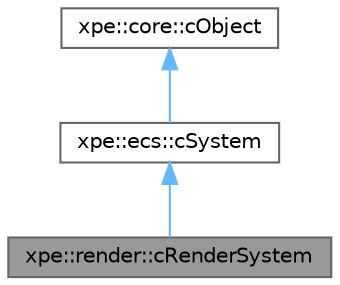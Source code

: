 digraph "xpe::render::cRenderSystem"
{
 // LATEX_PDF_SIZE
  bgcolor="transparent";
  edge [fontname=Helvetica,fontsize=10,labelfontname=Helvetica,labelfontsize=10];
  node [fontname=Helvetica,fontsize=10,shape=box,height=0.2,width=0.4];
  Node1 [id="Node000001",label="xpe::render::cRenderSystem",height=0.2,width=0.4,color="gray40", fillcolor="grey60", style="filled", fontcolor="black",tooltip=" "];
  Node2 -> Node1 [id="edge1_Node000001_Node000002",dir="back",color="steelblue1",style="solid",tooltip=" "];
  Node2 [id="Node000002",label="xpe::ecs::cSystem",height=0.2,width=0.4,color="gray40", fillcolor="white", style="filled",URL="$classxpe_1_1ecs_1_1c_system.html",tooltip=" "];
  Node3 -> Node2 [id="edge2_Node000002_Node000003",dir="back",color="steelblue1",style="solid",tooltip=" "];
  Node3 [id="Node000003",label="xpe::core::cObject",height=0.2,width=0.4,color="gray40", fillcolor="white", style="filled",URL="$classxpe_1_1core_1_1c_object.html",tooltip=" "];
}
